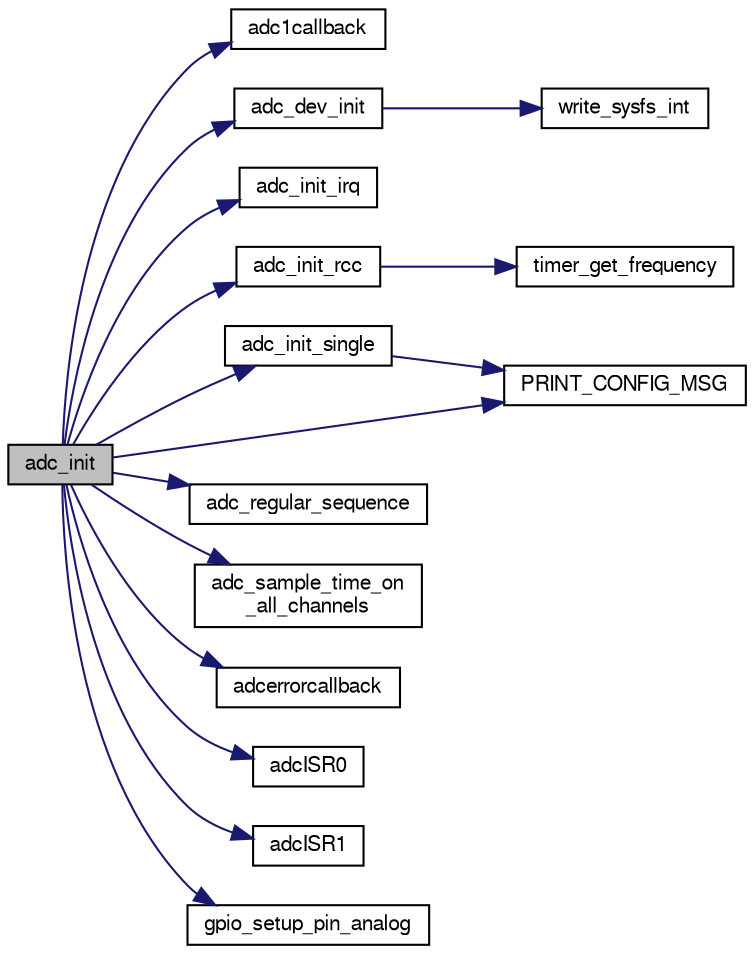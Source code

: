 digraph "adc_init"
{
  edge [fontname="FreeSans",fontsize="10",labelfontname="FreeSans",labelfontsize="10"];
  node [fontname="FreeSans",fontsize="10",shape=record];
  rankdir="LR";
  Node1 [label="adc_init",height=0.2,width=0.4,color="black", fillcolor="grey75", style="filled", fontcolor="black"];
  Node1 -> Node2 [color="midnightblue",fontsize="10",style="solid",fontname="FreeSans"];
  Node2 [label="adc1callback",height=0.2,width=0.4,color="black", fillcolor="white", style="filled",URL="$chibios_2mcu__periph_2adc__arch_8c.html#a26596acde147dd47078caaeefd0b502d",tooltip="Adc1 callback. "];
  Node1 -> Node3 [color="midnightblue",fontsize="10",style="solid",fontname="FreeSans"];
  Node3 [label="adc_dev_init",height=0.2,width=0.4,color="black", fillcolor="white", style="filled",URL="$linux_2mcu__periph_2adc__arch_8c.html#aa1ab472bdad0ed97f2baf77685cd7d36",tooltip="Initialize an ADC device. "];
  Node3 -> Node4 [color="midnightblue",fontsize="10",style="solid",fontname="FreeSans"];
  Node4 [label="write_sysfs_int",height=0.2,width=0.4,color="black", fillcolor="white", style="filled",URL="$linux_2mcu__periph_2adc__arch_8c.html#ad3e249549a50a2d6c16d1bb1ab3be7e9",tooltip="Write an int to a sysfs file. "];
  Node1 -> Node5 [color="midnightblue",fontsize="10",style="solid",fontname="FreeSans"];
  Node5 [label="adc_init_irq",height=0.2,width=0.4,color="black", fillcolor="white", style="filled",URL="$stm32_2mcu__periph_2adc__arch_8c.html#a316b59457ea0e415ac46c1c897849a7f",tooltip="Configure and enable ADC interrupt. "];
  Node1 -> Node6 [color="midnightblue",fontsize="10",style="solid",fontname="FreeSans"];
  Node6 [label="adc_init_rcc",height=0.2,width=0.4,color="black", fillcolor="white", style="filled",URL="$stm32_2mcu__periph_2adc__arch_8c.html#a918bbd68206b96e41cfc53f82e0302c6",tooltip="Configure and enable RCC for peripherals (ADC1, ADC2, Timer) "];
  Node6 -> Node7 [color="midnightblue",fontsize="10",style="solid",fontname="FreeSans"];
  Node7 [label="timer_get_frequency",height=0.2,width=0.4,color="black", fillcolor="white", style="filled",URL="$stm32_2mcu__arch_8c.html#ad5d712b19fd6e3df08c60d4db733a22c",tooltip="Get Timer clock frequency (before prescaling) Only valid if using the internal clock for the timer..."];
  Node1 -> Node8 [color="midnightblue",fontsize="10",style="solid",fontname="FreeSans"];
  Node8 [label="adc_init_single",height=0.2,width=0.4,color="black", fillcolor="white", style="filled",URL="$stm32_2mcu__periph_2adc__arch_8c.html#af155701fd8bbfe59180a00810911d34e"];
  Node8 -> Node9 [color="midnightblue",fontsize="10",style="solid",fontname="FreeSans"];
  Node9 [label="PRINT_CONFIG_MSG",height=0.2,width=0.4,color="black", fillcolor="white", style="filled",URL="$ins__vectornav_8c.html#aa01d3425df2eb0f33ced38c9d8fa8f05"];
  Node1 -> Node10 [color="midnightblue",fontsize="10",style="solid",fontname="FreeSans"];
  Node10 [label="adc_regular_sequence",height=0.2,width=0.4,color="black", fillcolor="white", style="filled",URL="$chibios_2mcu__periph_2adc__arch_8c.html#ab20565c2f3d25af97a62849647c4cd71"];
  Node1 -> Node11 [color="midnightblue",fontsize="10",style="solid",fontname="FreeSans"];
  Node11 [label="adc_sample_time_on\l_all_channels",height=0.2,width=0.4,color="black", fillcolor="white", style="filled",URL="$chibios_2mcu__periph_2adc__arch_8c.html#aa4fef74b6c7509b76877e940657b2603"];
  Node1 -> Node12 [color="midnightblue",fontsize="10",style="solid",fontname="FreeSans"];
  Node12 [label="adcerrorcallback",height=0.2,width=0.4,color="black", fillcolor="white", style="filled",URL="$chibios_2mcu__periph_2adc__arch_8c.html#ab33213b168f1b881ddc092b70d45e130",tooltip="Adc error callback. "];
  Node1 -> Node13 [color="midnightblue",fontsize="10",style="solid",fontname="FreeSans"];
  Node13 [label="adcISR0",height=0.2,width=0.4,color="black", fillcolor="white", style="filled",URL="$lpc21_2mcu__periph_2adc__arch_8c.html#a5020bf7d8186fe55c08833bf69d23421"];
  Node1 -> Node14 [color="midnightblue",fontsize="10",style="solid",fontname="FreeSans"];
  Node14 [label="adcISR1",height=0.2,width=0.4,color="black", fillcolor="white", style="filled",URL="$lpc21_2mcu__periph_2adc__arch_8c.html#a7197102040e60a099e91a01fa23f2af3"];
  Node1 -> Node15 [color="midnightblue",fontsize="10",style="solid",fontname="FreeSans"];
  Node15 [label="gpio_setup_pin_analog",height=0.2,width=0.4,color="black", fillcolor="white", style="filled",URL="$chibios_2mcu__periph_2gpio__arch_8c.html#ae9cae0077ed50d293b5288fe4c15bbb6",tooltip="Setup a gpio for analog use. "];
  Node1 -> Node9 [color="midnightblue",fontsize="10",style="solid",fontname="FreeSans"];
}
